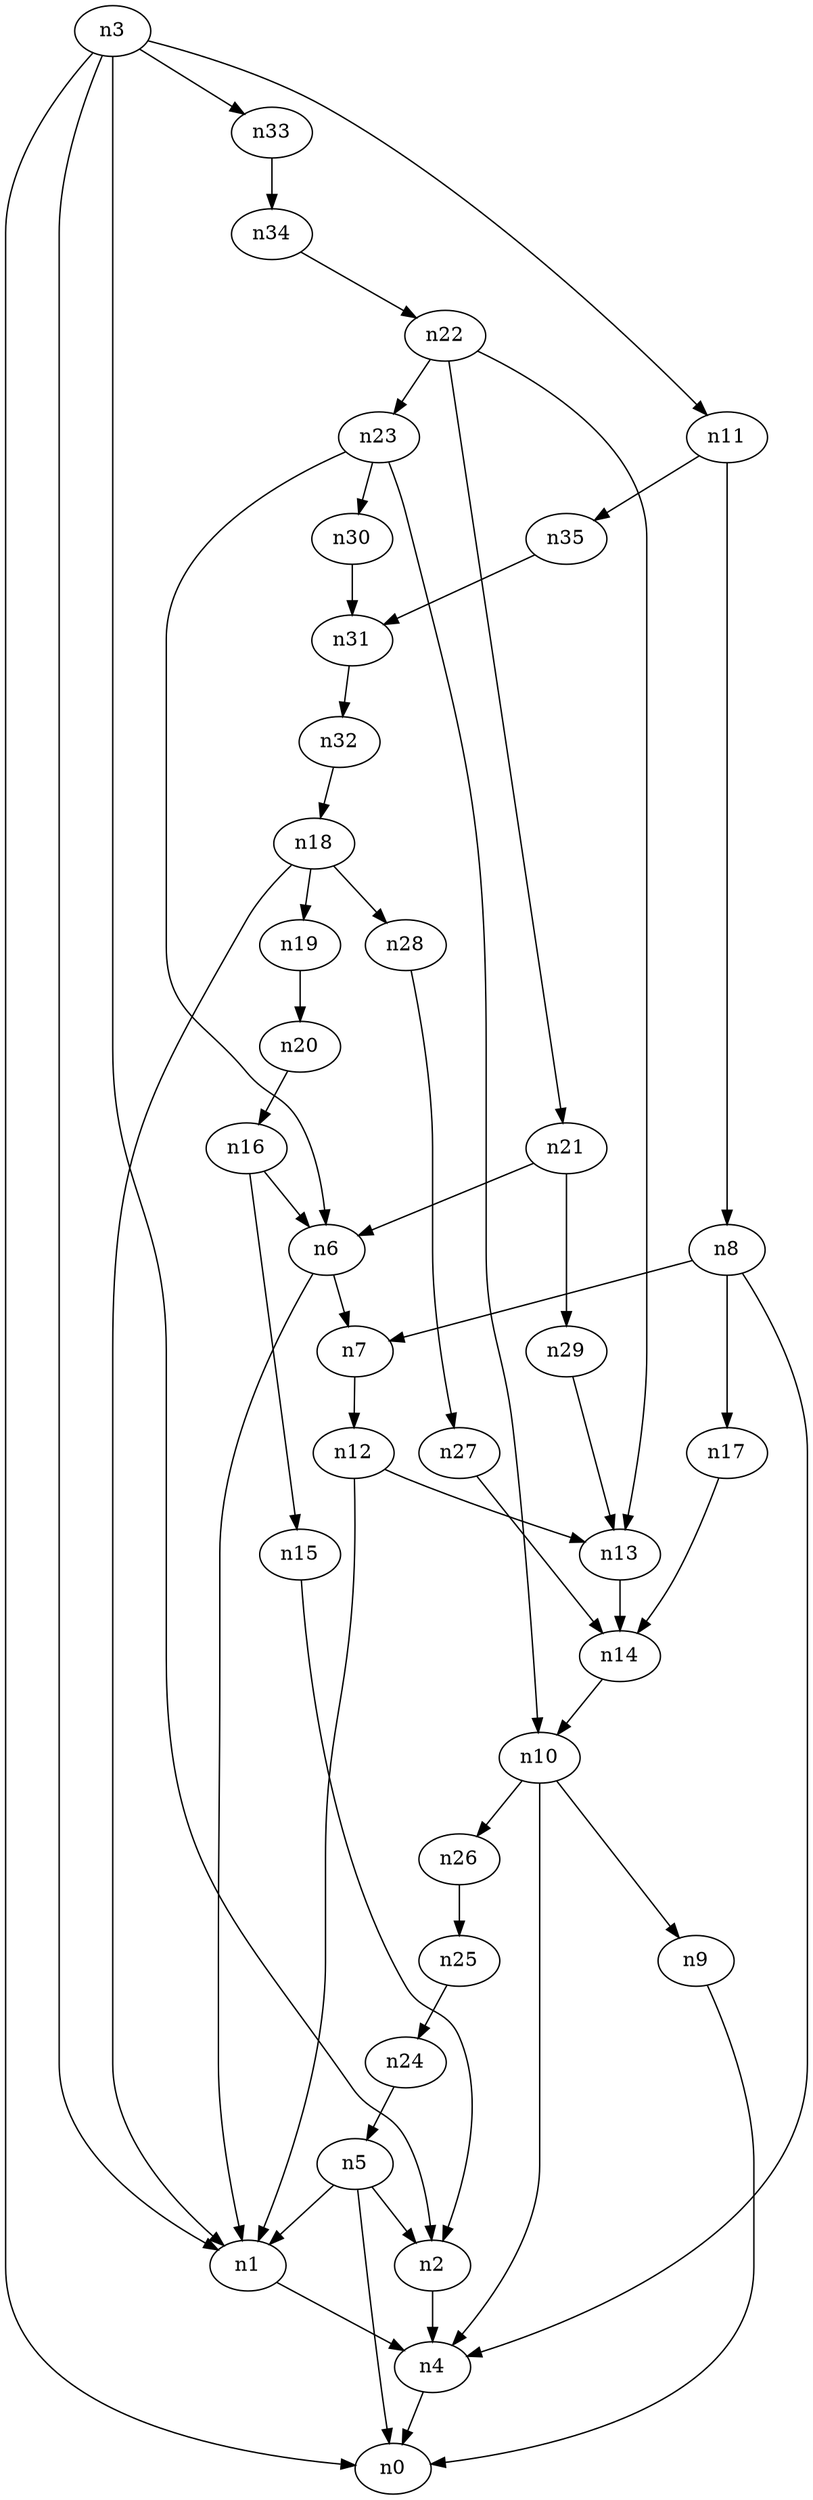 digraph G {
	n1 -> n4	 [_graphml_id=e4];
	n2 -> n4	 [_graphml_id=e7];
	n3 -> n0	 [_graphml_id=e0];
	n3 -> n1	 [_graphml_id=e3];
	n3 -> n2	 [_graphml_id=e6];
	n3 -> n11	 [_graphml_id=e16];
	n3 -> n33	 [_graphml_id=e51];
	n4 -> n0	 [_graphml_id=e1];
	n5 -> n0	 [_graphml_id=e2];
	n5 -> n1	 [_graphml_id=e5];
	n5 -> n2	 [_graphml_id=e8];
	n6 -> n1	 [_graphml_id=e9];
	n6 -> n7	 [_graphml_id=e10];
	n7 -> n12	 [_graphml_id=e27];
	n8 -> n4	 [_graphml_id=e12];
	n8 -> n7	 [_graphml_id=e11];
	n8 -> n17	 [_graphml_id=e26];
	n9 -> n0	 [_graphml_id=e13];
	n10 -> n4	 [_graphml_id=e15];
	n10 -> n9	 [_graphml_id=e14];
	n10 -> n26	 [_graphml_id=e41];
	n11 -> n8	 [_graphml_id=e17];
	n11 -> n35	 [_graphml_id=e55];
	n12 -> n1	 [_graphml_id=e18];
	n12 -> n13	 [_graphml_id=e19];
	n13 -> n14	 [_graphml_id=e20];
	n14 -> n10	 [_graphml_id=e21];
	n15 -> n2	 [_graphml_id=e22];
	n16 -> n6	 [_graphml_id=e24];
	n16 -> n15	 [_graphml_id=e23];
	n17 -> n14	 [_graphml_id=e25];
	n18 -> n1	 [_graphml_id=e28];
	n18 -> n19	 [_graphml_id=e29];
	n18 -> n28	 [_graphml_id=e44];
	n19 -> n20	 [_graphml_id=e30];
	n20 -> n16	 [_graphml_id=e31];
	n21 -> n6	 [_graphml_id=e32];
	n21 -> n29	 [_graphml_id=e46];
	n22 -> n13	 [_graphml_id=e34];
	n22 -> n21	 [_graphml_id=e33];
	n22 -> n23	 [_graphml_id=e37];
	n23 -> n6	 [_graphml_id=e35];
	n23 -> n10	 [_graphml_id=e36];
	n23 -> n30	 [_graphml_id=e47];
	n24 -> n5	 [_graphml_id=e38];
	n25 -> n24	 [_graphml_id=e39];
	n26 -> n25	 [_graphml_id=e40];
	n27 -> n14	 [_graphml_id=e42];
	n28 -> n27	 [_graphml_id=e43];
	n29 -> n13	 [_graphml_id=e45];
	n30 -> n31	 [_graphml_id=e48];
	n31 -> n32	 [_graphml_id=e49];
	n32 -> n18	 [_graphml_id=e50];
	n33 -> n34	 [_graphml_id=e52];
	n34 -> n22	 [_graphml_id=e53];
	n35 -> n31	 [_graphml_id=e54];
}

